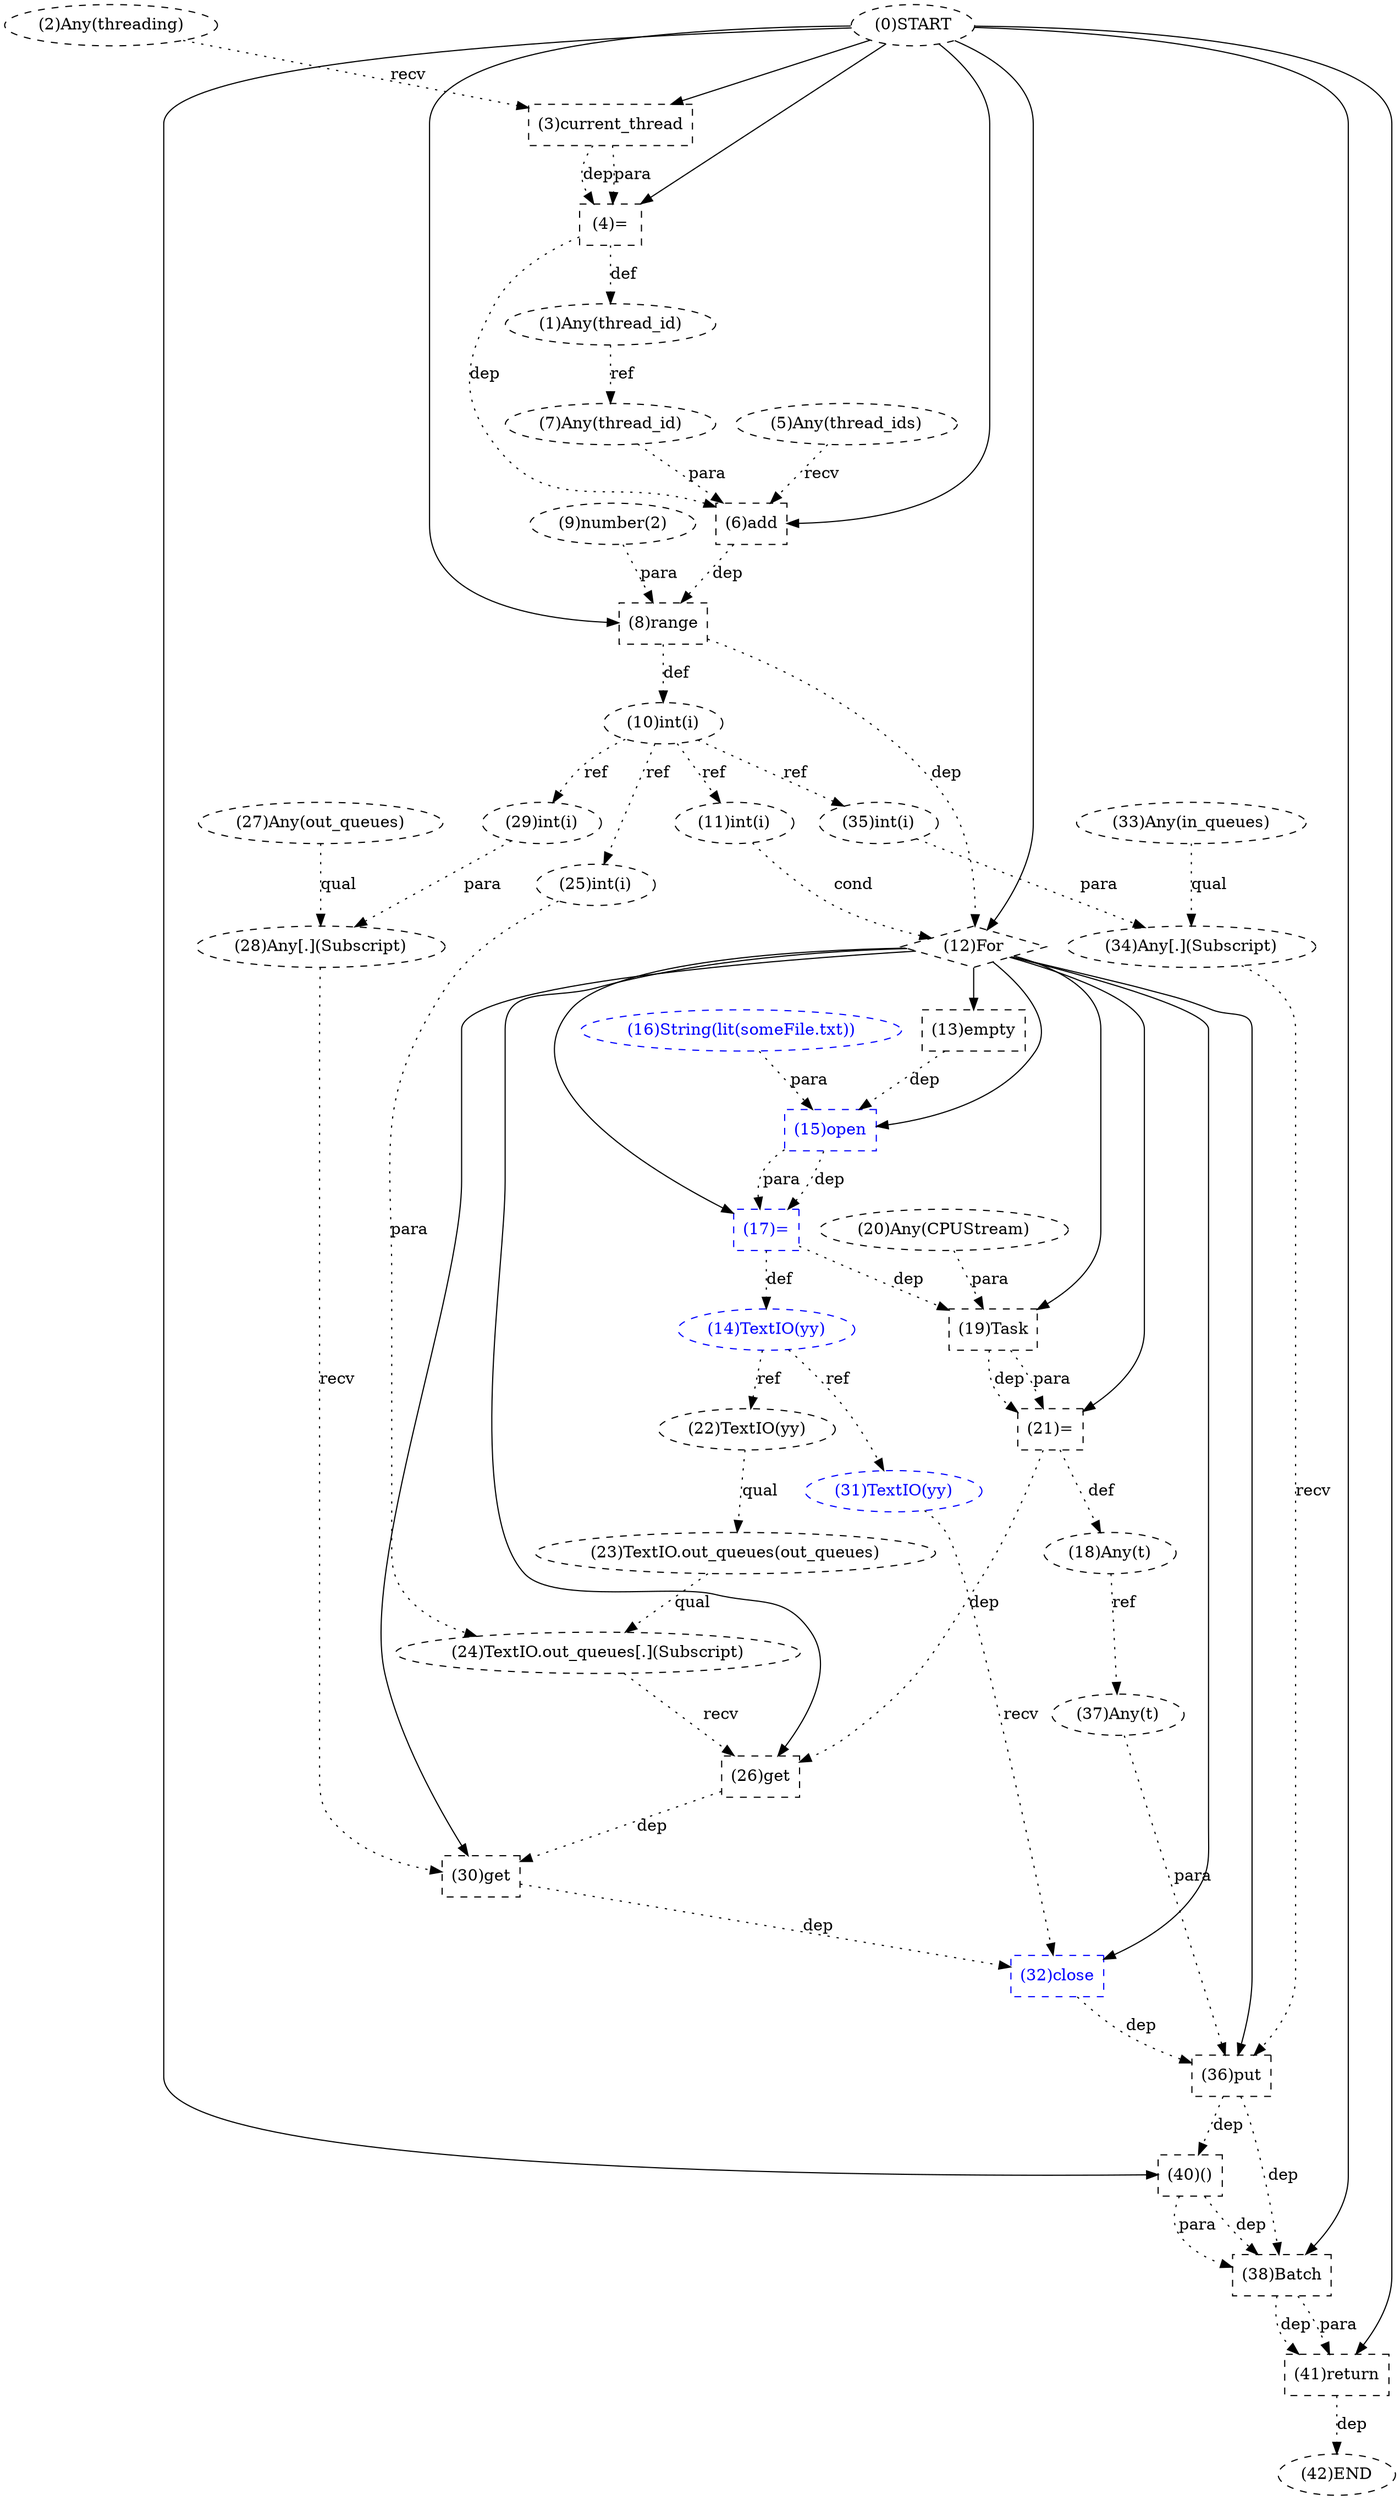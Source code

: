 digraph G {
1 [label="(28)Any[.](Subscript)" shape=ellipse style=dashed]
2 [label="(30)get" shape=box style=dashed]
3 [label="(29)int(i)" shape=ellipse style=dashed]
4 [label="(14)TextIO(yy)" shape=ellipse style=dashed color=blue fontcolor=blue]
5 [label="(3)current_thread" shape=box style=dashed]
6 [label="(40)()" shape=box style=dashed]
7 [label="(13)empty" shape=box style=dashed]
8 [label="(17)=" shape=box style=dashed color=blue fontcolor=blue]
9 [label="(21)=" shape=box style=dashed]
10 [label="(36)put" shape=box style=dashed]
11 [label="(19)Task" shape=box style=dashed]
12 [label="(8)range" shape=box style=dashed]
13 [label="(24)TextIO.out_queues[.](Subscript)" shape=ellipse style=dashed]
14 [label="(35)int(i)" shape=ellipse style=dashed]
15 [label="(16)String(lit(someFile.txt))" shape=ellipse style=dashed color=blue fontcolor=blue]
16 [label="(22)TextIO(yy)" shape=ellipse style=dashed]
17 [label="(12)For" shape=diamond style=dashed]
18 [label="(33)Any(in_queues)" shape=ellipse style=dashed]
19 [label="(20)Any(CPUStream)" shape=ellipse style=dashed]
20 [label="(25)int(i)" shape=ellipse style=dashed]
21 [label="(6)add" shape=box style=dashed]
22 [label="(1)Any(thread_id)" shape=ellipse style=dashed]
23 [label="(26)get" shape=box style=dashed]
24 [label="(31)TextIO(yy)" shape=ellipse style=dashed color=blue fontcolor=blue]
25 [label="(37)Any(t)" shape=ellipse style=dashed]
26 [label="(32)close" shape=box style=dashed color=blue fontcolor=blue]
27 [label="(38)Batch" shape=box style=dashed]
28 [label="(10)int(i)" shape=ellipse style=dashed]
29 [label="(18)Any(t)" shape=ellipse style=dashed]
30 [label="(27)Any(out_queues)" shape=ellipse style=dashed]
31 [label="(41)return" shape=box style=dashed]
32 [label="(2)Any(threading)" shape=ellipse style=dashed]
33 [label="(4)=" shape=box style=dashed]
34 [label="(7)Any(thread_id)" shape=ellipse style=dashed]
35 [label="(42)END" style=dashed]
36 [label="(0)START" style=dashed]
37 [label="(23)TextIO.out_queues(out_queues)" shape=ellipse style=dashed]
38 [label="(34)Any[.](Subscript)" shape=ellipse style=dashed]
39 [label="(5)Any(thread_ids)" shape=ellipse style=dashed]
40 [label="(9)number(2)" shape=ellipse style=dashed]
41 [label="(11)int(i)" shape=ellipse style=dashed]
42 [label="(15)open" shape=box style=dashed color=blue fontcolor=blue]
30 -> 1 [label="qual" style=dotted];
3 -> 1 [label="para" style=dotted];
17 -> 2 [label="" style=solid];
1 -> 2 [label="recv" style=dotted];
23 -> 2 [label="dep" style=dotted];
28 -> 3 [label="ref" style=dotted];
8 -> 4 [label="def" style=dotted];
36 -> 5 [label="" style=solid];
32 -> 5 [label="recv" style=dotted];
36 -> 6 [label="" style=solid];
10 -> 6 [label="dep" style=dotted];
17 -> 7 [label="" style=solid];
17 -> 8 [label="" style=solid];
42 -> 8 [label="dep" style=dotted];
42 -> 8 [label="para" style=dotted];
17 -> 9 [label="" style=solid];
11 -> 9 [label="dep" style=dotted];
11 -> 9 [label="para" style=dotted];
17 -> 10 [label="" style=solid];
38 -> 10 [label="recv" style=dotted];
25 -> 10 [label="para" style=dotted];
26 -> 10 [label="dep" style=dotted];
17 -> 11 [label="" style=solid];
19 -> 11 [label="para" style=dotted];
8 -> 11 [label="dep" style=dotted];
36 -> 12 [label="" style=solid];
40 -> 12 [label="para" style=dotted];
21 -> 12 [label="dep" style=dotted];
37 -> 13 [label="qual" style=dotted];
20 -> 13 [label="para" style=dotted];
28 -> 14 [label="ref" style=dotted];
4 -> 16 [label="ref" style=dotted];
36 -> 17 [label="" style=solid];
12 -> 17 [label="dep" style=dotted];
41 -> 17 [label="cond" style=dotted];
28 -> 20 [label="ref" style=dotted];
36 -> 21 [label="" style=solid];
39 -> 21 [label="recv" style=dotted];
34 -> 21 [label="para" style=dotted];
33 -> 21 [label="dep" style=dotted];
33 -> 22 [label="def" style=dotted];
17 -> 23 [label="" style=solid];
13 -> 23 [label="recv" style=dotted];
9 -> 23 [label="dep" style=dotted];
4 -> 24 [label="ref" style=dotted];
29 -> 25 [label="ref" style=dotted];
17 -> 26 [label="" style=solid];
24 -> 26 [label="recv" style=dotted];
2 -> 26 [label="dep" style=dotted];
36 -> 27 [label="" style=solid];
6 -> 27 [label="dep" style=dotted];
6 -> 27 [label="para" style=dotted];
10 -> 27 [label="dep" style=dotted];
12 -> 28 [label="def" style=dotted];
9 -> 29 [label="def" style=dotted];
36 -> 31 [label="" style=solid];
27 -> 31 [label="dep" style=dotted];
27 -> 31 [label="para" style=dotted];
36 -> 33 [label="" style=solid];
5 -> 33 [label="dep" style=dotted];
5 -> 33 [label="para" style=dotted];
22 -> 34 [label="ref" style=dotted];
31 -> 35 [label="dep" style=dotted];
16 -> 37 [label="qual" style=dotted];
18 -> 38 [label="qual" style=dotted];
14 -> 38 [label="para" style=dotted];
28 -> 41 [label="ref" style=dotted];
17 -> 42 [label="" style=solid];
15 -> 42 [label="para" style=dotted];
7 -> 42 [label="dep" style=dotted];
}
